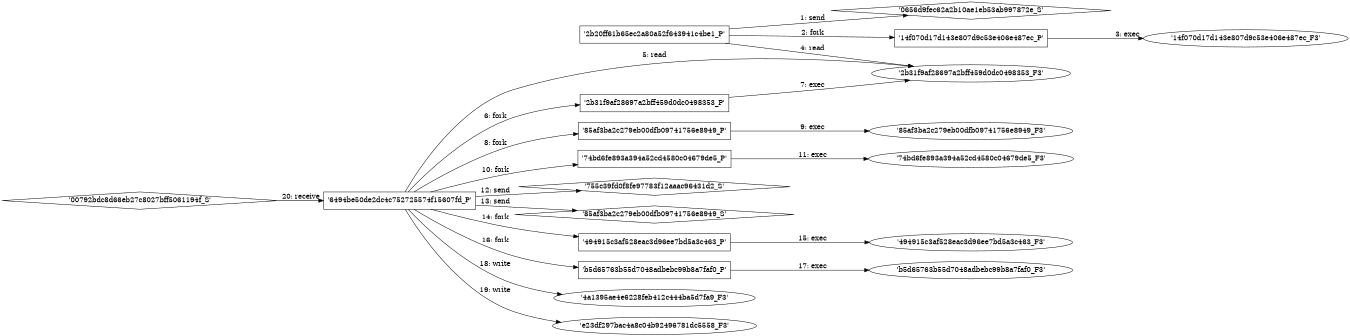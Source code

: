 digraph "D:\Learning\Paper\apt\基于CTI的攻击预警\Dataset\攻击图\ASGfromALLCTI\Adversarial use of current events as lures.dot" {
rankdir="LR"
size="9"
fixedsize="false"
splines="true"
nodesep=0.3
ranksep=0
fontsize=10
overlap="scalexy"
engine= "neato"
	"'0656d9fec62a2b10ae1eb53ab997872e_S'" [node_type=Socket shape=diamond]
	"'2b20ff61b65ec2a80a52f643941c4be1_P'" [node_type=Process shape=box]
	"'2b20ff61b65ec2a80a52f643941c4be1_P'" -> "'0656d9fec62a2b10ae1eb53ab997872e_S'" [label="1: send"]
	"'2b20ff61b65ec2a80a52f643941c4be1_P'" [node_type=Process shape=box]
	"'14f070d17d143e807d9c53e406e487ec_P'" [node_type=Process shape=box]
	"'2b20ff61b65ec2a80a52f643941c4be1_P'" -> "'14f070d17d143e807d9c53e406e487ec_P'" [label="2: fork"]
	"'14f070d17d143e807d9c53e406e487ec_P'" [node_type=Process shape=box]
	"'14f070d17d143e807d9c53e406e487ec_F3'" [node_type=File shape=ellipse]
	"'14f070d17d143e807d9c53e406e487ec_P'" -> "'14f070d17d143e807d9c53e406e487ec_F3'" [label="3: exec"]
	"'2b31f9af28697a2bff459d0dc0498353_F3'" [node_type=file shape=ellipse]
	"'2b20ff61b65ec2a80a52f643941c4be1_P'" [node_type=Process shape=box]
	"'2b20ff61b65ec2a80a52f643941c4be1_P'" -> "'2b31f9af28697a2bff459d0dc0498353_F3'" [label="4: read"]
	"'2b31f9af28697a2bff459d0dc0498353_F3'" [node_type=file shape=ellipse]
	"'6494be50de2dc4c752725574f15607fd_P'" [node_type=Process shape=box]
	"'6494be50de2dc4c752725574f15607fd_P'" -> "'2b31f9af28697a2bff459d0dc0498353_F3'" [label="5: read"]
	"'6494be50de2dc4c752725574f15607fd_P'" [node_type=Process shape=box]
	"'2b31f9af28697a2bff459d0dc0498353_P'" [node_type=Process shape=box]
	"'6494be50de2dc4c752725574f15607fd_P'" -> "'2b31f9af28697a2bff459d0dc0498353_P'" [label="6: fork"]
	"'2b31f9af28697a2bff459d0dc0498353_P'" [node_type=Process shape=box]
	"'2b31f9af28697a2bff459d0dc0498353_F3'" [node_type=File shape=ellipse]
	"'2b31f9af28697a2bff459d0dc0498353_P'" -> "'2b31f9af28697a2bff459d0dc0498353_F3'" [label="7: exec"]
	"'6494be50de2dc4c752725574f15607fd_P'" [node_type=Process shape=box]
	"'85af3ba2c279eb00dfb09741756e8949_P'" [node_type=Process shape=box]
	"'6494be50de2dc4c752725574f15607fd_P'" -> "'85af3ba2c279eb00dfb09741756e8949_P'" [label="8: fork"]
	"'85af3ba2c279eb00dfb09741756e8949_P'" [node_type=Process shape=box]
	"'85af3ba2c279eb00dfb09741756e8949_F3'" [node_type=File shape=ellipse]
	"'85af3ba2c279eb00dfb09741756e8949_P'" -> "'85af3ba2c279eb00dfb09741756e8949_F3'" [label="9: exec"]
	"'6494be50de2dc4c752725574f15607fd_P'" [node_type=Process shape=box]
	"'74bd6fe893a394a52cd4580c04679de5_P'" [node_type=Process shape=box]
	"'6494be50de2dc4c752725574f15607fd_P'" -> "'74bd6fe893a394a52cd4580c04679de5_P'" [label="10: fork"]
	"'74bd6fe893a394a52cd4580c04679de5_P'" [node_type=Process shape=box]
	"'74bd6fe893a394a52cd4580c04679de5_F3'" [node_type=File shape=ellipse]
	"'74bd6fe893a394a52cd4580c04679de5_P'" -> "'74bd6fe893a394a52cd4580c04679de5_F3'" [label="11: exec"]
	"'755c39fd0f8fe97783f12aaac96431d2_S'" [node_type=Socket shape=diamond]
	"'6494be50de2dc4c752725574f15607fd_P'" [node_type=Process shape=box]
	"'6494be50de2dc4c752725574f15607fd_P'" -> "'755c39fd0f8fe97783f12aaac96431d2_S'" [label="12: send"]
	"'85af3ba2c279eb00dfb09741756e8949_S'" [node_type=Socket shape=diamond]
	"'6494be50de2dc4c752725574f15607fd_P'" [node_type=Process shape=box]
	"'6494be50de2dc4c752725574f15607fd_P'" -> "'85af3ba2c279eb00dfb09741756e8949_S'" [label="13: send"]
	"'6494be50de2dc4c752725574f15607fd_P'" [node_type=Process shape=box]
	"'494915c3af528eac3d96ee7bd5a3c463_P'" [node_type=Process shape=box]
	"'6494be50de2dc4c752725574f15607fd_P'" -> "'494915c3af528eac3d96ee7bd5a3c463_P'" [label="14: fork"]
	"'494915c3af528eac3d96ee7bd5a3c463_P'" [node_type=Process shape=box]
	"'494915c3af528eac3d96ee7bd5a3c463_F3'" [node_type=File shape=ellipse]
	"'494915c3af528eac3d96ee7bd5a3c463_P'" -> "'494915c3af528eac3d96ee7bd5a3c463_F3'" [label="15: exec"]
	"'6494be50de2dc4c752725574f15607fd_P'" [node_type=Process shape=box]
	"'b5d65763b55d7048adbebc99b8a7faf0_P'" [node_type=Process shape=box]
	"'6494be50de2dc4c752725574f15607fd_P'" -> "'b5d65763b55d7048adbebc99b8a7faf0_P'" [label="16: fork"]
	"'b5d65763b55d7048adbebc99b8a7faf0_P'" [node_type=Process shape=box]
	"'b5d65763b55d7048adbebc99b8a7faf0_F3'" [node_type=File shape=ellipse]
	"'b5d65763b55d7048adbebc99b8a7faf0_P'" -> "'b5d65763b55d7048adbebc99b8a7faf0_F3'" [label="17: exec"]
	"'4a1395ae4e6228feb412c444ba5d7fa9_F3'" [node_type=file shape=ellipse]
	"'6494be50de2dc4c752725574f15607fd_P'" [node_type=Process shape=box]
	"'6494be50de2dc4c752725574f15607fd_P'" -> "'4a1395ae4e6228feb412c444ba5d7fa9_F3'" [label="18: write"]
	"'e23df297bac4a8c04b92496781dc5558_F3'" [node_type=file shape=ellipse]
	"'6494be50de2dc4c752725574f15607fd_P'" [node_type=Process shape=box]
	"'6494be50de2dc4c752725574f15607fd_P'" -> "'e23df297bac4a8c04b92496781dc5558_F3'" [label="19: write"]
	"'6494be50de2dc4c752725574f15607fd_P'" [node_type=Process shape=box]
	"'00792bdc8d66eb27c8027bff5061194f_S'" [node_type=Socket shape=diamond]
	"'00792bdc8d66eb27c8027bff5061194f_S'" -> "'6494be50de2dc4c752725574f15607fd_P'" [label="20: receive"]
}
